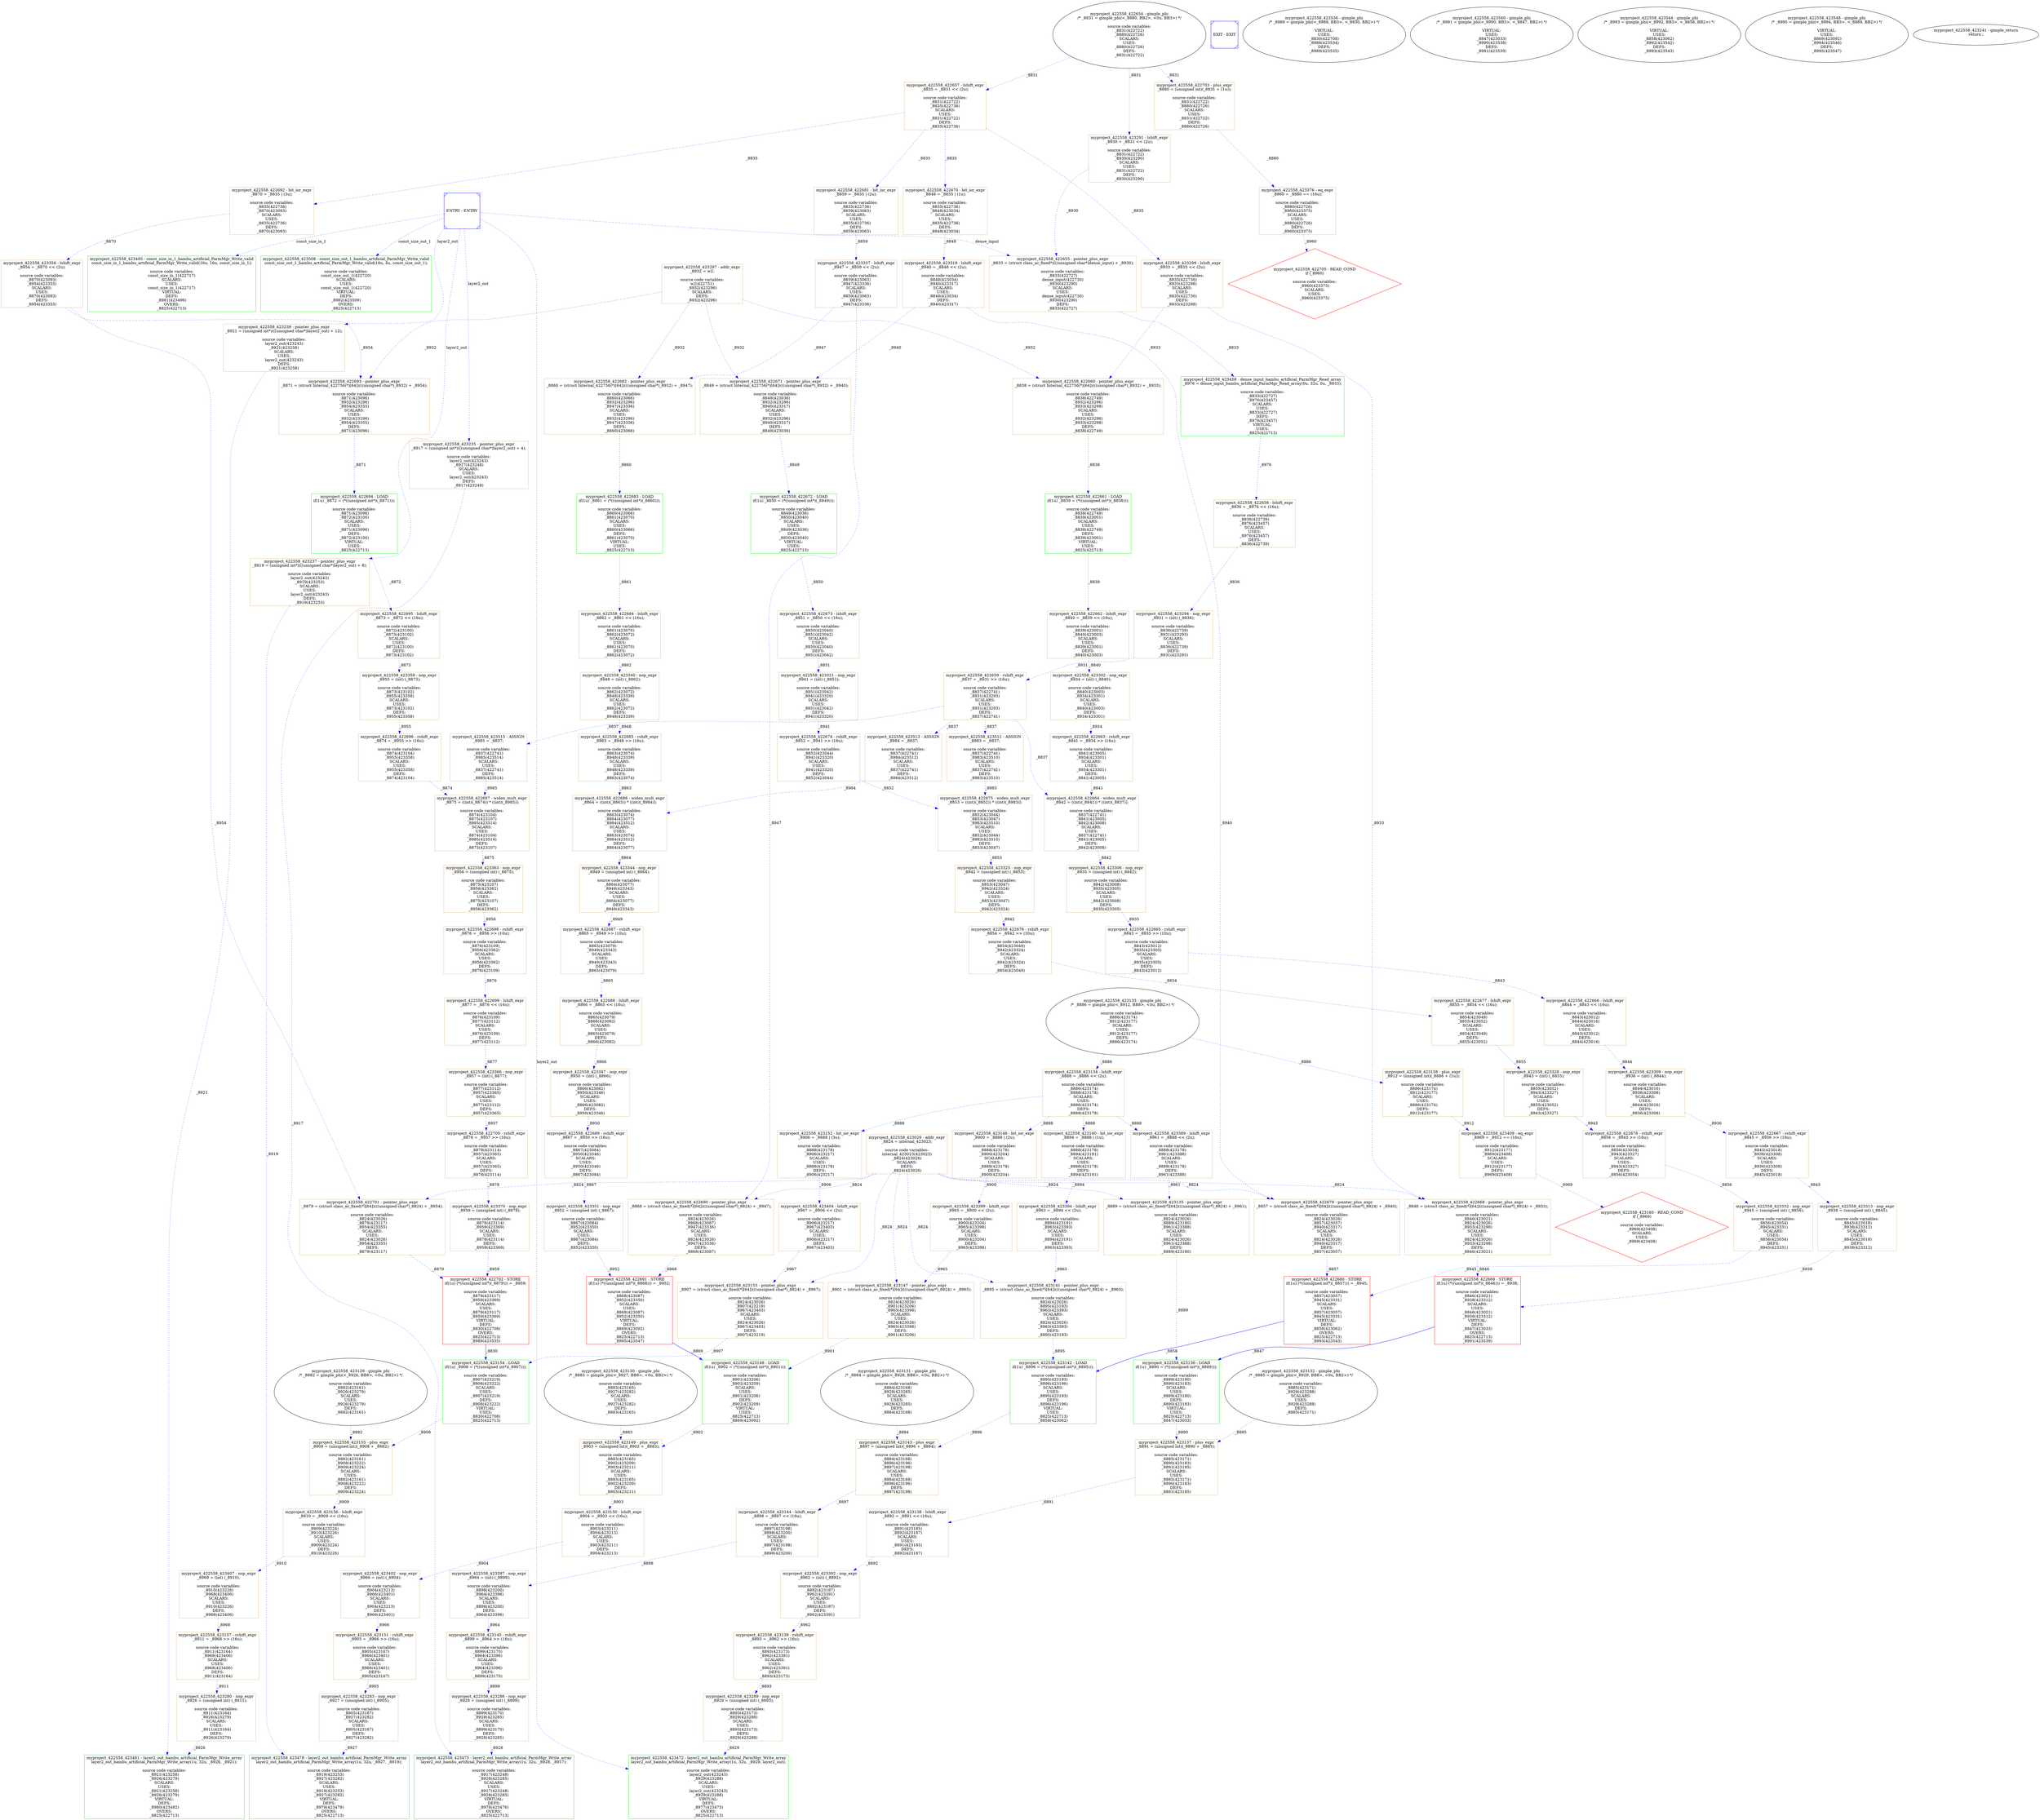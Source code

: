 digraph G {
0[color=blue,shape=Msquare,label="ENTRY - ENTRY"];
1[color=blue,shape=Msquare,label="EXIT - EXIT"];
2[color=burlywood,shape=box,label="myproject_422558_423029 - addr_expr\n_8824 = internal_423023;\n\nsource code variables:\ninternal_423023(423023)\n_8824(423026)\nSCALARS:\nDEFS:\n_8824(423026)\n"];
3[label="myproject_422558_422654 - gimple_phi\n/* _8831 = gimple_phi(<_8880, BB2>, <0u, BB3>) */\n\nsource code variables:\n_8831(422722)\n_8880(422726)\nSCALARS:\nUSES:\n_8880(422726)\nDEFS:\n_8831(422722)\n"];
4[label="myproject_422558_423536 - gimple_phi\n/* _8989 = gimple_phi(<_8988, BB3>, <_8830, BB2>) */\n\nVIRTUAL:\nUSES:\n_8830(422708)\n_8988(423534)\nDEFS:\n_8989(423535)\n"];
5[label="myproject_422558_423540 - gimple_phi\n/* _8991 = gimple_phi(<_8990, BB3>, <_8847, BB2>) */\n\nVIRTUAL:\nUSES:\n_8847(423033)\n_8990(423538)\nDEFS:\n_8991(423539)\n"];
6[label="myproject_422558_423544 - gimple_phi\n/* _8993 = gimple_phi(<_8992, BB3>, <_8858, BB2>) */\n\nVIRTUAL:\nUSES:\n_8858(423062)\n_8992(423542)\nDEFS:\n_8993(423543)\n"];
7[label="myproject_422558_423548 - gimple_phi\n/* _8995 = gimple_phi(<_8994, BB3>, <_8869, BB2>) */\n\nVIRTUAL:\nUSES:\n_8869(423092)\n_8994(423546)\nDEFS:\n_8995(423547)\n"];
8[color=burlywood,shape=box,label="myproject_422558_423291 - lshift_expr\n_8930 = _8831 << (2u);\n\nsource code variables:\n_8831(422722)\n_8930(423290)\nSCALARS:\nUSES:\n_8831(422722)\nDEFS:\n_8930(423290)\n"];
9[color=burlywood,shape=box,label="myproject_422558_422655 - pointer_plus_expr\n_8833 = (struct class_ac_fixed*)(((unsigned char*)dense_input) + _8930);\n\nsource code variables:\n_8833(422727)\ndense_input(422730)\n_8930(423290)\nSCALARS:\nUSES:\ndense_input(422730)\n_8930(423290)\nDEFS:\n_8833(422727)\n"];
10[color=green,shape=box,label="myproject_422558_423458 - dense_input_bambu_artificial_ParmMgr_Read_array\n_8976 = dense_input_bambu_artificial_ParmMgr_Read_array(0u, 32u, 0u, _8833);\n\nsource code variables:\n_8833(422727)\n_8976(423457)\nSCALARS:\nUSES:\n_8833(422727)\nDEFS:\n_8976(423457)\nVIRTUAL:\nUSES:\n_8825(422713)\n"];
11[color=burlywood,shape=box,label="myproject_422558_422657 - lshift_expr\n_8835 = _8831 << (2u);\n\nsource code variables:\n_8831(422722)\n_8835(422736)\nSCALARS:\nUSES:\n_8831(422722)\nDEFS:\n_8835(422736)\n"];
12[color=burlywood,shape=box,label="myproject_422558_422658 - lshift_expr\n_8836 = _8976 << (16u);\n\nsource code variables:\n_8836(422739)\n_8976(423457)\nSCALARS:\nUSES:\n_8976(423457)\nDEFS:\n_8836(422739)\n"];
13[color=burlywood,shape=box,label="myproject_422558_423294 - nop_expr\n_8931 = (int) (_8836);\n\nsource code variables:\n_8836(422739)\n_8931(423293)\nSCALARS:\nUSES:\n_8836(422739)\nDEFS:\n_8931(423293)\n"];
14[color=burlywood,shape=box,label="myproject_422558_422659 - rshift_expr\n_8837 = _8931 >> (16u);\n\nsource code variables:\n_8837(422741)\n_8931(423293)\nSCALARS:\nUSES:\n_8931(423293)\nDEFS:\n_8837(422741)\n"];
15[color=burlywood,shape=box,label="myproject_422558_423515 - ASSIGN\n_8985 = _8837;\n\nsource code variables:\n_8837(422741)\n_8985(423514)\nSCALARS:\nUSES:\n_8837(422741)\nDEFS:\n_8985(423514)\n"];
16[color=burlywood,shape=box,label="myproject_422558_423513 - ASSIGN\n_8984 = _8837;\n\nsource code variables:\n_8837(422741)\n_8984(423512)\nSCALARS:\nUSES:\n_8837(422741)\nDEFS:\n_8984(423512)\n"];
17[color=burlywood,shape=box,label="myproject_422558_423511 - ASSIGN\n_8983 = _8837;\n\nsource code variables:\n_8837(422741)\n_8983(423510)\nSCALARS:\nUSES:\n_8837(422741)\nDEFS:\n_8983(423510)\n"];
18[color=burlywood,shape=box,label="myproject_422558_423299 - lshift_expr\n_8933 = _8835 << (2u);\n\nsource code variables:\n_8835(422736)\n_8933(423298)\nSCALARS:\nUSES:\n_8835(422736)\nDEFS:\n_8933(423298)\n"];
19[color=burlywood,shape=box,label="myproject_422558_422660 - pointer_plus_expr\n_8838 = (struct Internal_422756(*)[64])(((unsigned char*)_8932) + _8933);\n\nsource code variables:\n_8838(422749)\n_8932(423296)\n_8933(423298)\nSCALARS:\nUSES:\n_8932(423296)\n_8933(423298)\nDEFS:\n_8838(422749)\n"];
20[color=green,shape=box,label="myproject_422558_422661 - LOAD\nif(1u) _8839 = (*((unsigned int*)(_8838)));\n\nsource code variables:\n_8838(422749)\n_8839(423001)\nSCALARS:\nUSES:\n_8838(422749)\nDEFS:\n_8839(423001)\nVIRTUAL:\nUSES:\n_8825(422713)\n"];
21[color=burlywood,shape=box,label="myproject_422558_422662 - lshift_expr\n_8840 = _8839 << (16u);\n\nsource code variables:\n_8839(423001)\n_8840(423003)\nSCALARS:\nUSES:\n_8839(423001)\nDEFS:\n_8840(423003)\n"];
22[color=burlywood,shape=box,label="myproject_422558_423302 - nop_expr\n_8934 = (int) (_8840);\n\nsource code variables:\n_8840(423003)\n_8934(423301)\nSCALARS:\nUSES:\n_8840(423003)\nDEFS:\n_8934(423301)\n"];
23[color=burlywood,shape=box,label="myproject_422558_422663 - rshift_expr\n_8841 = _8934 >> (16u);\n\nsource code variables:\n_8841(423005)\n_8934(423301)\nSCALARS:\nUSES:\n_8934(423301)\nDEFS:\n_8841(423005)\n"];
24[color=burlywood,shape=box,label="myproject_422558_422664 - widen_mult_expr\n_8842 = ((int)(_8841)) * ((int)(_8837));\n\nsource code variables:\n_8837(422741)\n_8841(423005)\n_8842(423008)\nSCALARS:\nUSES:\n_8837(422741)\n_8841(423005)\nDEFS:\n_8842(423008)\n"];
25[color=burlywood,shape=box,label="myproject_422558_423306 - nop_expr\n_8935 = (unsigned int) (_8842);\n\nsource code variables:\n_8842(423008)\n_8935(423305)\nSCALARS:\nUSES:\n_8842(423008)\nDEFS:\n_8935(423305)\n"];
26[color=burlywood,shape=box,label="myproject_422558_422665 - rshift_expr\n_8843 = _8935 >> (10u);\n\nsource code variables:\n_8843(423012)\n_8935(423305)\nSCALARS:\nUSES:\n_8935(423305)\nDEFS:\n_8843(423012)\n"];
27[color=burlywood,shape=box,label="myproject_422558_422666 - lshift_expr\n_8844 = _8843 << (16u);\n\nsource code variables:\n_8843(423012)\n_8844(423016)\nSCALARS:\nUSES:\n_8843(423012)\nDEFS:\n_8844(423016)\n"];
28[color=burlywood,shape=box,label="myproject_422558_423309 - nop_expr\n_8936 = (int) (_8844);\n\nsource code variables:\n_8844(423016)\n_8936(423308)\nSCALARS:\nUSES:\n_8844(423016)\nDEFS:\n_8936(423308)\n"];
29[color=burlywood,shape=box,label="myproject_422558_422667 - rshift_expr\n_8845 = _8936 >> (16u);\n\nsource code variables:\n_8845(423018)\n_8936(423308)\nSCALARS:\nUSES:\n_8936(423308)\nDEFS:\n_8845(423018)\n"];
30[color=burlywood,shape=box,label="myproject_422558_422668 - pointer_plus_expr\n_8846 = (struct class_ac_fixed(*)[64])(((unsigned char*)_8824) + _8933);\n\nsource code variables:\n_8846(423021)\n_8824(423026)\n_8933(423298)\nSCALARS:\nUSES:\n_8824(423026)\n_8933(423298)\nDEFS:\n_8846(423021)\n"];
31[color=burlywood,shape=box,label="myproject_422558_423313 - nop_expr\n_8938 = (unsigned int) (_8845);\n\nsource code variables:\n_8845(423018)\n_8938(423312)\nSCALARS:\nUSES:\n_8845(423018)\nDEFS:\n_8938(423312)\n"];
32[color=red,shape=box,label="myproject_422558_422669 - STORE\nif(1u) (*((unsigned int*)(_8846))) = _8938;\n\nsource code variables:\n_8846(423021)\n_8938(423312)\nSCALARS:\nUSES:\n_8846(423021)\n_8938(423312)\nVIRTUAL:\nDEFS:\n_8847(423033)\nOVERS:\n_8825(422713)\n_8991(423539)\n"];
33[color=burlywood,shape=box,label="myproject_422558_422670 - bit_ior_expr\n_8848 = _8835 | (1u);\n\nsource code variables:\n_8835(422736)\n_8848(423034)\nSCALARS:\nUSES:\n_8835(422736)\nDEFS:\n_8848(423034)\n"];
34[color=burlywood,shape=box,label="myproject_422558_423318 - lshift_expr\n_8940 = _8848 << (2u);\n\nsource code variables:\n_8848(423034)\n_8940(423317)\nSCALARS:\nUSES:\n_8848(423034)\nDEFS:\n_8940(423317)\n"];
35[color=burlywood,shape=box,label="myproject_422558_422671 - pointer_plus_expr\n_8849 = (struct Internal_422756(*)[64])(((unsigned char*)_8932) + _8940);\n\nsource code variables:\n_8849(423036)\n_8932(423296)\n_8940(423317)\nSCALARS:\nUSES:\n_8932(423296)\n_8940(423317)\nDEFS:\n_8849(423036)\n"];
36[color=green,shape=box,label="myproject_422558_422672 - LOAD\nif(1u) _8850 = (*((unsigned int*)(_8849)));\n\nsource code variables:\n_8849(423036)\n_8850(423040)\nSCALARS:\nUSES:\n_8849(423036)\nDEFS:\n_8850(423040)\nVIRTUAL:\nUSES:\n_8825(422713)\n"];
37[color=burlywood,shape=box,label="myproject_422558_422673 - lshift_expr\n_8851 = _8850 << (16u);\n\nsource code variables:\n_8850(423040)\n_8851(423042)\nSCALARS:\nUSES:\n_8850(423040)\nDEFS:\n_8851(423042)\n"];
38[color=burlywood,shape=box,label="myproject_422558_423321 - nop_expr\n_8941 = (int) (_8851);\n\nsource code variables:\n_8851(423042)\n_8941(423320)\nSCALARS:\nUSES:\n_8851(423042)\nDEFS:\n_8941(423320)\n"];
39[color=burlywood,shape=box,label="myproject_422558_422674 - rshift_expr\n_8852 = _8941 >> (16u);\n\nsource code variables:\n_8852(423044)\n_8941(423320)\nSCALARS:\nUSES:\n_8941(423320)\nDEFS:\n_8852(423044)\n"];
40[color=burlywood,shape=box,label="myproject_422558_422675 - widen_mult_expr\n_8853 = ((int)(_8852)) * ((int)(_8983));\n\nsource code variables:\n_8852(423044)\n_8853(423047)\n_8983(423510)\nSCALARS:\nUSES:\n_8852(423044)\n_8983(423510)\nDEFS:\n_8853(423047)\n"];
41[color=burlywood,shape=box,label="myproject_422558_423325 - nop_expr\n_8942 = (unsigned int) (_8853);\n\nsource code variables:\n_8853(423047)\n_8942(423324)\nSCALARS:\nUSES:\n_8853(423047)\nDEFS:\n_8942(423324)\n"];
42[color=burlywood,shape=box,label="myproject_422558_422676 - rshift_expr\n_8854 = _8942 >> (10u);\n\nsource code variables:\n_8854(423049)\n_8942(423324)\nSCALARS:\nUSES:\n_8942(423324)\nDEFS:\n_8854(423049)\n"];
43[color=burlywood,shape=box,label="myproject_422558_422677 - lshift_expr\n_8855 = _8854 << (16u);\n\nsource code variables:\n_8854(423049)\n_8855(423052)\nSCALARS:\nUSES:\n_8854(423049)\nDEFS:\n_8855(423052)\n"];
44[color=burlywood,shape=box,label="myproject_422558_423328 - nop_expr\n_8943 = (int) (_8855);\n\nsource code variables:\n_8855(423052)\n_8943(423327)\nSCALARS:\nUSES:\n_8855(423052)\nDEFS:\n_8943(423327)\n"];
45[color=burlywood,shape=box,label="myproject_422558_422678 - rshift_expr\n_8856 = _8943 >> (16u);\n\nsource code variables:\n_8856(423054)\n_8943(423327)\nSCALARS:\nUSES:\n_8943(423327)\nDEFS:\n_8856(423054)\n"];
46[color=burlywood,shape=box,label="myproject_422558_422679 - pointer_plus_expr\n_8857 = (struct class_ac_fixed(*)[64])(((unsigned char*)_8824) + _8940);\n\nsource code variables:\n_8824(423026)\n_8857(423057)\n_8940(423317)\nSCALARS:\nUSES:\n_8824(423026)\n_8940(423317)\nDEFS:\n_8857(423057)\n"];
47[color=burlywood,shape=box,label="myproject_422558_423332 - nop_expr\n_8945 = (unsigned int) (_8856);\n\nsource code variables:\n_8856(423054)\n_8945(423331)\nSCALARS:\nUSES:\n_8856(423054)\nDEFS:\n_8945(423331)\n"];
48[color=red,shape=box,label="myproject_422558_422680 - STORE\nif(1u) (*((unsigned int*)(_8857))) = _8945;\n\nsource code variables:\n_8857(423057)\n_8945(423331)\nSCALARS:\nUSES:\n_8857(423057)\n_8945(423331)\nVIRTUAL:\nDEFS:\n_8858(423062)\nOVERS:\n_8825(422713)\n_8993(423543)\n"];
49[color=burlywood,shape=box,label="myproject_422558_422681 - bit_ior_expr\n_8859 = _8835 | (2u);\n\nsource code variables:\n_8835(422736)\n_8859(423063)\nSCALARS:\nUSES:\n_8835(422736)\nDEFS:\n_8859(423063)\n"];
50[color=burlywood,shape=box,label="myproject_422558_423337 - lshift_expr\n_8947 = _8859 << (2u);\n\nsource code variables:\n_8859(423063)\n_8947(423336)\nSCALARS:\nUSES:\n_8859(423063)\nDEFS:\n_8947(423336)\n"];
51[color=burlywood,shape=box,label="myproject_422558_422682 - pointer_plus_expr\n_8860 = (struct Internal_422756(*)[64])(((unsigned char*)_8932) + _8947);\n\nsource code variables:\n_8860(423066)\n_8932(423296)\n_8947(423336)\nSCALARS:\nUSES:\n_8932(423296)\n_8947(423336)\nDEFS:\n_8860(423066)\n"];
52[color=green,shape=box,label="myproject_422558_422683 - LOAD\nif(1u) _8861 = (*((unsigned int*)(_8860)));\n\nsource code variables:\n_8860(423066)\n_8861(423070)\nSCALARS:\nUSES:\n_8860(423066)\nDEFS:\n_8861(423070)\nVIRTUAL:\nUSES:\n_8825(422713)\n"];
53[color=burlywood,shape=box,label="myproject_422558_422684 - lshift_expr\n_8862 = _8861 << (16u);\n\nsource code variables:\n_8861(423070)\n_8862(423072)\nSCALARS:\nUSES:\n_8861(423070)\nDEFS:\n_8862(423072)\n"];
54[color=burlywood,shape=box,label="myproject_422558_423340 - nop_expr\n_8948 = (int) (_8862);\n\nsource code variables:\n_8862(423072)\n_8948(423339)\nSCALARS:\nUSES:\n_8862(423072)\nDEFS:\n_8948(423339)\n"];
55[color=burlywood,shape=box,label="myproject_422558_422685 - rshift_expr\n_8863 = _8948 >> (16u);\n\nsource code variables:\n_8863(423074)\n_8948(423339)\nSCALARS:\nUSES:\n_8948(423339)\nDEFS:\n_8863(423074)\n"];
56[color=burlywood,shape=box,label="myproject_422558_422686 - widen_mult_expr\n_8864 = ((int)(_8863)) * ((int)(_8984));\n\nsource code variables:\n_8863(423074)\n_8864(423077)\n_8984(423512)\nSCALARS:\nUSES:\n_8863(423074)\n_8984(423512)\nDEFS:\n_8864(423077)\n"];
57[color=burlywood,shape=box,label="myproject_422558_423344 - nop_expr\n_8949 = (unsigned int) (_8864);\n\nsource code variables:\n_8864(423077)\n_8949(423343)\nSCALARS:\nUSES:\n_8864(423077)\nDEFS:\n_8949(423343)\n"];
58[color=burlywood,shape=box,label="myproject_422558_422687 - rshift_expr\n_8865 = _8949 >> (10u);\n\nsource code variables:\n_8865(423079)\n_8949(423343)\nSCALARS:\nUSES:\n_8949(423343)\nDEFS:\n_8865(423079)\n"];
59[color=burlywood,shape=box,label="myproject_422558_422688 - lshift_expr\n_8866 = _8865 << (16u);\n\nsource code variables:\n_8865(423079)\n_8866(423082)\nSCALARS:\nUSES:\n_8865(423079)\nDEFS:\n_8866(423082)\n"];
60[color=burlywood,shape=box,label="myproject_422558_423347 - nop_expr\n_8950 = (int) (_8866);\n\nsource code variables:\n_8866(423082)\n_8950(423346)\nSCALARS:\nUSES:\n_8866(423082)\nDEFS:\n_8950(423346)\n"];
61[color=burlywood,shape=box,label="myproject_422558_422689 - rshift_expr\n_8867 = _8950 >> (16u);\n\nsource code variables:\n_8867(423084)\n_8950(423346)\nSCALARS:\nUSES:\n_8950(423346)\nDEFS:\n_8867(423084)\n"];
62[color=burlywood,shape=box,label="myproject_422558_422690 - pointer_plus_expr\n_8868 = (struct class_ac_fixed(*)[64])(((unsigned char*)_8824) + _8947);\n\nsource code variables:\n_8824(423026)\n_8868(423087)\n_8947(423336)\nSCALARS:\nUSES:\n_8824(423026)\n_8947(423336)\nDEFS:\n_8868(423087)\n"];
63[color=burlywood,shape=box,label="myproject_422558_423351 - nop_expr\n_8952 = (unsigned int) (_8867);\n\nsource code variables:\n_8867(423084)\n_8952(423350)\nSCALARS:\nUSES:\n_8867(423084)\nDEFS:\n_8952(423350)\n"];
64[color=red,shape=box,label="myproject_422558_422691 - STORE\nif(1u) (*((unsigned int*)(_8868))) = _8952;\n\nsource code variables:\n_8868(423087)\n_8952(423350)\nSCALARS:\nUSES:\n_8868(423087)\n_8952(423350)\nVIRTUAL:\nDEFS:\n_8869(423092)\nOVERS:\n_8825(422713)\n_8995(423547)\n"];
65[color=burlywood,shape=box,label="myproject_422558_422692 - bit_ior_expr\n_8870 = _8835 | (3u);\n\nsource code variables:\n_8835(422736)\n_8870(423093)\nSCALARS:\nUSES:\n_8835(422736)\nDEFS:\n_8870(423093)\n"];
66[color=burlywood,shape=box,label="myproject_422558_423356 - lshift_expr\n_8954 = _8870 << (2u);\n\nsource code variables:\n_8870(423093)\n_8954(423355)\nSCALARS:\nUSES:\n_8870(423093)\nDEFS:\n_8954(423355)\n"];
67[color=burlywood,shape=box,label="myproject_422558_422693 - pointer_plus_expr\n_8871 = (struct Internal_422756(*)[64])(((unsigned char*)_8932) + _8954);\n\nsource code variables:\n_8871(423096)\n_8932(423296)\n_8954(423355)\nSCALARS:\nUSES:\n_8932(423296)\n_8954(423355)\nDEFS:\n_8871(423096)\n"];
68[color=green,shape=box,label="myproject_422558_422694 - LOAD\nif(1u) _8872 = (*((unsigned int*)(_8871)));\n\nsource code variables:\n_8871(423096)\n_8872(423100)\nSCALARS:\nUSES:\n_8871(423096)\nDEFS:\n_8872(423100)\nVIRTUAL:\nUSES:\n_8825(422713)\n"];
69[color=burlywood,shape=box,label="myproject_422558_422695 - lshift_expr\n_8873 = _8872 << (16u);\n\nsource code variables:\n_8872(423100)\n_8873(423102)\nSCALARS:\nUSES:\n_8872(423100)\nDEFS:\n_8873(423102)\n"];
70[color=burlywood,shape=box,label="myproject_422558_423359 - nop_expr\n_8955 = (int) (_8873);\n\nsource code variables:\n_8873(423102)\n_8955(423358)\nSCALARS:\nUSES:\n_8873(423102)\nDEFS:\n_8955(423358)\n"];
71[color=burlywood,shape=box,label="myproject_422558_422696 - rshift_expr\n_8874 = _8955 >> (16u);\n\nsource code variables:\n_8874(423104)\n_8955(423358)\nSCALARS:\nUSES:\n_8955(423358)\nDEFS:\n_8874(423104)\n"];
72[color=burlywood,shape=box,label="myproject_422558_422697 - widen_mult_expr\n_8875 = ((int)(_8874)) * ((int)(_8985));\n\nsource code variables:\n_8874(423104)\n_8875(423107)\n_8985(423514)\nSCALARS:\nUSES:\n_8874(423104)\n_8985(423514)\nDEFS:\n_8875(423107)\n"];
73[color=burlywood,shape=box,label="myproject_422558_423363 - nop_expr\n_8956 = (unsigned int) (_8875);\n\nsource code variables:\n_8875(423107)\n_8956(423362)\nSCALARS:\nUSES:\n_8875(423107)\nDEFS:\n_8956(423362)\n"];
74[color=burlywood,shape=box,label="myproject_422558_422698 - rshift_expr\n_8876 = _8956 >> (10u);\n\nsource code variables:\n_8876(423109)\n_8956(423362)\nSCALARS:\nUSES:\n_8956(423362)\nDEFS:\n_8876(423109)\n"];
75[color=burlywood,shape=box,label="myproject_422558_422699 - lshift_expr\n_8877 = _8876 << (16u);\n\nsource code variables:\n_8876(423109)\n_8877(423112)\nSCALARS:\nUSES:\n_8876(423109)\nDEFS:\n_8877(423112)\n"];
76[color=burlywood,shape=box,label="myproject_422558_423366 - nop_expr\n_8957 = (int) (_8877);\n\nsource code variables:\n_8877(423112)\n_8957(423365)\nSCALARS:\nUSES:\n_8877(423112)\nDEFS:\n_8957(423365)\n"];
77[color=burlywood,shape=box,label="myproject_422558_422700 - rshift_expr\n_8878 = _8957 >> (16u);\n\nsource code variables:\n_8878(423114)\n_8957(423365)\nSCALARS:\nUSES:\n_8957(423365)\nDEFS:\n_8878(423114)\n"];
78[color=burlywood,shape=box,label="myproject_422558_422701 - pointer_plus_expr\n_8879 = (struct class_ac_fixed(*)[64])(((unsigned char*)_8824) + _8954);\n\nsource code variables:\n_8824(423026)\n_8879(423117)\n_8954(423355)\nSCALARS:\nUSES:\n_8824(423026)\n_8954(423355)\nDEFS:\n_8879(423117)\n"];
79[color=burlywood,shape=box,label="myproject_422558_423370 - nop_expr\n_8959 = (unsigned int) (_8878);\n\nsource code variables:\n_8878(423114)\n_8959(423369)\nSCALARS:\nUSES:\n_8878(423114)\nDEFS:\n_8959(423369)\n"];
80[color=red,shape=box,label="myproject_422558_422702 - STORE\nif(1u) (*((unsigned int*)(_8879))) = _8959;\n\nsource code variables:\n_8879(423117)\n_8959(423369)\nSCALARS:\nUSES:\n_8879(423117)\n_8959(423369)\nVIRTUAL:\nDEFS:\n_8830(422708)\nOVERS:\n_8825(422713)\n_8989(423535)\n"];
81[color=burlywood,shape=box,label="myproject_422558_422703 - plus_expr\n_8880 = (unsigned int)(_8831 + (1u));\n\nsource code variables:\n_8831(422722)\n_8880(422726)\nSCALARS:\nUSES:\n_8831(422722)\nDEFS:\n_8880(422726)\n"];
82[color=burlywood,shape=box,label="myproject_422558_423376 - eq_expr\n_8960 = _8880 == (16u);\n\nsource code variables:\n_8880(422726)\n_8960(423375)\nSCALARS:\nUSES:\n_8880(422726)\nDEFS:\n_8960(423375)\n"];
83[color=red,shape=diamond,label="myproject_422558_422705 - READ_COND\nif (_8960)\n\nsource code variables:\n_8960(423375)\nSCALARS:\nUSES:\n_8960(423375)\n"];
84[label="myproject_422558_423129 - gimple_phi\n/* _8882 = gimple_phi(<_8926, BB8>, <0u, BB2>) */\n\nsource code variables:\n_8882(423161)\n_8926(423279)\nSCALARS:\nUSES:\n_8926(423279)\nDEFS:\n_8882(423161)\n"];
85[color=green,shape=box,label="myproject_422558_423495 - const_size_in_1_bambu_artificial_ParmMgr_Write_valid\nconst_size_in_1_bambu_artificial_ParmMgr_Write_valid(16u, 16u, const_size_in_1);\n\nsource code variables:\nconst_size_in_1(422717)\nSCALARS:\nUSES:\nconst_size_in_1(422717)\nVIRTUAL:\nDEFS:\n_8981(423496)\nOVERS:\n_8825(422713)\n"];
86[color=green,shape=box,label="myproject_422558_423508 - const_size_out_1_bambu_artificial_ParmMgr_Write_valid\nconst_size_out_1_bambu_artificial_ParmMgr_Write_valid(16u, 4u, const_size_out_1);\n\nsource code variables:\nconst_size_out_1(422720)\nSCALARS:\nUSES:\nconst_size_out_1(422720)\nVIRTUAL:\nDEFS:\n_8982(423509)\nOVERS:\n_8825(422713)\n"];
87[color=burlywood,shape=box,label="myproject_422558_423297 - addr_expr\n_8932 = w2;\n\nsource code variables:\nw2(422751)\n_8932(423296)\nSCALARS:\nDEFS:\n_8932(423296)\n"];
88[color=burlywood,shape=box,label="myproject_422558_423235 - pointer_plus_expr\n_8917 = (unsigned int*)(((unsigned char*)layer2_out) + 4);\n\nsource code variables:\nlayer2_out(423243)\n_8917(423248)\nSCALARS:\nUSES:\nlayer2_out(423243)\nDEFS:\n_8917(423248)\n"];
89[color=burlywood,shape=box,label="myproject_422558_423237 - pointer_plus_expr\n_8919 = (unsigned int*)(((unsigned char*)layer2_out) + 8);\n\nsource code variables:\nlayer2_out(423243)\n_8919(423253)\nSCALARS:\nUSES:\nlayer2_out(423243)\nDEFS:\n_8919(423253)\n"];
90[color=burlywood,shape=box,label="myproject_422558_423239 - pointer_plus_expr\n_8921 = (unsigned int*)(((unsigned char*)layer2_out) + 12);\n\nsource code variables:\nlayer2_out(423243)\n_8921(423258)\nSCALARS:\nUSES:\nlayer2_out(423243)\nDEFS:\n_8921(423258)\n"];
91[label="myproject_422558_423130 - gimple_phi\n/* _8883 = gimple_phi(<_8927, BB8>, <0u, BB2>) */\n\nsource code variables:\n_8883(423165)\n_8927(423282)\nSCALARS:\nUSES:\n_8927(423282)\nDEFS:\n_8883(423165)\n"];
92[label="myproject_422558_423131 - gimple_phi\n/* _8884 = gimple_phi(<_8928, BB8>, <0u, BB2>) */\n\nsource code variables:\n_8884(423168)\n_8928(423285)\nSCALARS:\nUSES:\n_8928(423285)\nDEFS:\n_8884(423168)\n"];
93[label="myproject_422558_423132 - gimple_phi\n/* _8885 = gimple_phi(<_8929, BB8>, <0u, BB2>) */\n\nsource code variables:\n_8885(423171)\n_8929(423288)\nSCALARS:\nUSES:\n_8929(423288)\nDEFS:\n_8885(423171)\n"];
94[label="myproject_422558_423133 - gimple_phi\n/* _8886 = gimple_phi(<_8912, BB8>, <0u, BB2>) */\n\nsource code variables:\n_8886(423174)\n_8912(423177)\nSCALARS:\nUSES:\n_8912(423177)\nDEFS:\n_8886(423174)\n"];
95[color=burlywood,shape=box,label="myproject_422558_423134 - lshift_expr\n_8888 = _8886 << (2u);\n\nsource code variables:\n_8886(423174)\n_8888(423178)\nSCALARS:\nUSES:\n_8886(423174)\nDEFS:\n_8888(423178)\n"];
96[color=burlywood,shape=box,label="myproject_422558_423389 - lshift_expr\n_8961 = _8888 << (2u);\n\nsource code variables:\n_8888(423178)\n_8961(423388)\nSCALARS:\nUSES:\n_8888(423178)\nDEFS:\n_8961(423388)\n"];
97[color=burlywood,shape=box,label="myproject_422558_423135 - pointer_plus_expr\n_8889 = (struct class_ac_fixed(*)[64])(((unsigned char*)_8824) + _8961);\n\nsource code variables:\n_8824(423026)\n_8889(423180)\n_8961(423388)\nSCALARS:\nUSES:\n_8824(423026)\n_8961(423388)\nDEFS:\n_8889(423180)\n"];
98[color=green,shape=box,label="myproject_422558_423136 - LOAD\nif(1u) _8890 = (*((unsigned int*)(_8889)));\n\nsource code variables:\n_8889(423180)\n_8890(423183)\nSCALARS:\nUSES:\n_8889(423180)\nDEFS:\n_8890(423183)\nVIRTUAL:\nUSES:\n_8825(422713)\n_8847(423033)\n"];
99[color=burlywood,shape=box,label="myproject_422558_423137 - plus_expr\n_8891 = (unsigned int)(_8890 + _8885);\n\nsource code variables:\n_8885(423171)\n_8890(423183)\n_8891(423185)\nSCALARS:\nUSES:\n_8885(423171)\n_8890(423183)\nDEFS:\n_8891(423185)\n"];
100[color=burlywood,shape=box,label="myproject_422558_423138 - lshift_expr\n_8892 = _8891 << (16u);\n\nsource code variables:\n_8891(423185)\n_8892(423187)\nSCALARS:\nUSES:\n_8891(423185)\nDEFS:\n_8892(423187)\n"];
101[color=burlywood,shape=box,label="myproject_422558_423392 - nop_expr\n_8962 = (int) (_8892);\n\nsource code variables:\n_8892(423187)\n_8962(423391)\nSCALARS:\nUSES:\n_8892(423187)\nDEFS:\n_8962(423391)\n"];
102[color=burlywood,shape=box,label="myproject_422558_423139 - rshift_expr\n_8893 = _8962 >> (16u);\n\nsource code variables:\n_8893(423173)\n_8962(423391)\nSCALARS:\nUSES:\n_8962(423391)\nDEFS:\n_8893(423173)\n"];
103[color=burlywood,shape=box,label="myproject_422558_423140 - bit_ior_expr\n_8894 = _8888 | (1u);\n\nsource code variables:\n_8888(423178)\n_8894(423191)\nSCALARS:\nUSES:\n_8888(423178)\nDEFS:\n_8894(423191)\n"];
104[color=burlywood,shape=box,label="myproject_422558_423394 - lshift_expr\n_8963 = _8894 << (2u);\n\nsource code variables:\n_8894(423191)\n_8963(423393)\nSCALARS:\nUSES:\n_8894(423191)\nDEFS:\n_8963(423393)\n"];
105[color=burlywood,shape=box,label="myproject_422558_423141 - pointer_plus_expr\n_8895 = (struct class_ac_fixed(*)[64])(((unsigned char*)_8824) + _8963);\n\nsource code variables:\n_8824(423026)\n_8895(423193)\n_8963(423393)\nSCALARS:\nUSES:\n_8824(423026)\n_8963(423393)\nDEFS:\n_8895(423193)\n"];
106[color=green,shape=box,label="myproject_422558_423142 - LOAD\nif(1u) _8896 = (*((unsigned int*)(_8895)));\n\nsource code variables:\n_8895(423193)\n_8896(423196)\nSCALARS:\nUSES:\n_8895(423193)\nDEFS:\n_8896(423196)\nVIRTUAL:\nUSES:\n_8825(422713)\n_8858(423062)\n"];
107[color=burlywood,shape=box,label="myproject_422558_423143 - plus_expr\n_8897 = (unsigned int)(_8896 + _8884);\n\nsource code variables:\n_8884(423168)\n_8896(423196)\n_8897(423198)\nSCALARS:\nUSES:\n_8884(423168)\n_8896(423196)\nDEFS:\n_8897(423198)\n"];
108[color=burlywood,shape=box,label="myproject_422558_423144 - lshift_expr\n_8898 = _8897 << (16u);\n\nsource code variables:\n_8897(423198)\n_8898(423200)\nSCALARS:\nUSES:\n_8897(423198)\nDEFS:\n_8898(423200)\n"];
109[color=burlywood,shape=box,label="myproject_422558_423397 - nop_expr\n_8964 = (int) (_8898);\n\nsource code variables:\n_8898(423200)\n_8964(423396)\nSCALARS:\nUSES:\n_8898(423200)\nDEFS:\n_8964(423396)\n"];
110[color=burlywood,shape=box,label="myproject_422558_423145 - rshift_expr\n_8899 = _8964 >> (16u);\n\nsource code variables:\n_8899(423170)\n_8964(423396)\nSCALARS:\nUSES:\n_8964(423396)\nDEFS:\n_8899(423170)\n"];
111[color=burlywood,shape=box,label="myproject_422558_423146 - bit_ior_expr\n_8900 = _8888 | (2u);\n\nsource code variables:\n_8888(423178)\n_8900(423204)\nSCALARS:\nUSES:\n_8888(423178)\nDEFS:\n_8900(423204)\n"];
112[color=burlywood,shape=box,label="myproject_422558_423399 - lshift_expr\n_8965 = _8900 << (2u);\n\nsource code variables:\n_8900(423204)\n_8965(423398)\nSCALARS:\nUSES:\n_8900(423204)\nDEFS:\n_8965(423398)\n"];
113[color=burlywood,shape=box,label="myproject_422558_423147 - pointer_plus_expr\n_8901 = (struct class_ac_fixed(*)[64])(((unsigned char*)_8824) + _8965);\n\nsource code variables:\n_8824(423026)\n_8901(423206)\n_8965(423398)\nSCALARS:\nUSES:\n_8824(423026)\n_8965(423398)\nDEFS:\n_8901(423206)\n"];
114[color=green,shape=box,label="myproject_422558_423148 - LOAD\nif(1u) _8902 = (*((unsigned int*)(_8901)));\n\nsource code variables:\n_8901(423206)\n_8902(423209)\nSCALARS:\nUSES:\n_8901(423206)\nDEFS:\n_8902(423209)\nVIRTUAL:\nUSES:\n_8825(422713)\n_8869(423092)\n"];
115[color=burlywood,shape=box,label="myproject_422558_423149 - plus_expr\n_8903 = (unsigned int)(_8902 + _8883);\n\nsource code variables:\n_8883(423165)\n_8902(423209)\n_8903(423211)\nSCALARS:\nUSES:\n_8883(423165)\n_8902(423209)\nDEFS:\n_8903(423211)\n"];
116[color=burlywood,shape=box,label="myproject_422558_423150 - lshift_expr\n_8904 = _8903 << (16u);\n\nsource code variables:\n_8903(423211)\n_8904(423213)\nSCALARS:\nUSES:\n_8903(423211)\nDEFS:\n_8904(423213)\n"];
117[color=burlywood,shape=box,label="myproject_422558_423402 - nop_expr\n_8966 = (int) (_8904);\n\nsource code variables:\n_8904(423213)\n_8966(423401)\nSCALARS:\nUSES:\n_8904(423213)\nDEFS:\n_8966(423401)\n"];
118[color=burlywood,shape=box,label="myproject_422558_423151 - rshift_expr\n_8905 = _8966 >> (16u);\n\nsource code variables:\n_8905(423167)\n_8966(423401)\nSCALARS:\nUSES:\n_8966(423401)\nDEFS:\n_8905(423167)\n"];
119[color=burlywood,shape=box,label="myproject_422558_423152 - bit_ior_expr\n_8906 = _8888 | (3u);\n\nsource code variables:\n_8888(423178)\n_8906(423217)\nSCALARS:\nUSES:\n_8888(423178)\nDEFS:\n_8906(423217)\n"];
120[color=burlywood,shape=box,label="myproject_422558_423404 - lshift_expr\n_8967 = _8906 << (2u);\n\nsource code variables:\n_8906(423217)\n_8967(423403)\nSCALARS:\nUSES:\n_8906(423217)\nDEFS:\n_8967(423403)\n"];
121[color=burlywood,shape=box,label="myproject_422558_423153 - pointer_plus_expr\n_8907 = (struct class_ac_fixed(*)[64])(((unsigned char*)_8824) + _8967);\n\nsource code variables:\n_8824(423026)\n_8907(423219)\n_8967(423403)\nSCALARS:\nUSES:\n_8824(423026)\n_8967(423403)\nDEFS:\n_8907(423219)\n"];
122[color=green,shape=box,label="myproject_422558_423154 - LOAD\nif(1u) _8908 = (*((unsigned int*)(_8907)));\n\nsource code variables:\n_8907(423219)\n_8908(423222)\nSCALARS:\nUSES:\n_8907(423219)\nDEFS:\n_8908(423222)\nVIRTUAL:\nUSES:\n_8830(422708)\n_8825(422713)\n"];
123[color=burlywood,shape=box,label="myproject_422558_423155 - plus_expr\n_8909 = (unsigned int)(_8908 + _8882);\n\nsource code variables:\n_8882(423161)\n_8908(423222)\n_8909(423224)\nSCALARS:\nUSES:\n_8882(423161)\n_8908(423222)\nDEFS:\n_8909(423224)\n"];
124[color=burlywood,shape=box,label="myproject_422558_423156 - lshift_expr\n_8910 = _8909 << (16u);\n\nsource code variables:\n_8909(423224)\n_8910(423226)\nSCALARS:\nUSES:\n_8909(423224)\nDEFS:\n_8910(423226)\n"];
125[color=burlywood,shape=box,label="myproject_422558_423407 - nop_expr\n_8968 = (int) (_8910);\n\nsource code variables:\n_8910(423226)\n_8968(423406)\nSCALARS:\nUSES:\n_8910(423226)\nDEFS:\n_8968(423406)\n"];
126[color=burlywood,shape=box,label="myproject_422558_423157 - rshift_expr\n_8911 = _8968 >> (16u);\n\nsource code variables:\n_8911(423164)\n_8968(423406)\nSCALARS:\nUSES:\n_8968(423406)\nDEFS:\n_8911(423164)\n"];
127[color=burlywood,shape=box,label="myproject_422558_423158 - plus_expr\n_8912 = (unsigned int)(_8886 + (1u));\n\nsource code variables:\n_8886(423174)\n_8912(423177)\nSCALARS:\nUSES:\n_8886(423174)\nDEFS:\n_8912(423177)\n"];
128[color=burlywood,shape=box,label="myproject_422558_423409 - eq_expr\n_8969 = _8912 == (16u);\n\nsource code variables:\n_8912(423177)\n_8969(423408)\nSCALARS:\nUSES:\n_8912(423177)\nDEFS:\n_8969(423408)\n"];
129[color=burlywood,shape=box,label="myproject_422558_423280 - nop_expr\n_8926 = (unsigned int) (_8911);\n\nsource code variables:\n_8911(423164)\n_8926(423279)\nSCALARS:\nUSES:\n_8911(423164)\nDEFS:\n_8926(423279)\n"];
130[color=burlywood,shape=box,label="myproject_422558_423283 - nop_expr\n_8927 = (unsigned int) (_8905);\n\nsource code variables:\n_8905(423167)\n_8927(423282)\nSCALARS:\nUSES:\n_8905(423167)\nDEFS:\n_8927(423282)\n"];
131[color=burlywood,shape=box,label="myproject_422558_423286 - nop_expr\n_8928 = (unsigned int) (_8899);\n\nsource code variables:\n_8899(423170)\n_8928(423285)\nSCALARS:\nUSES:\n_8899(423170)\nDEFS:\n_8928(423285)\n"];
132[color=burlywood,shape=box,label="myproject_422558_423289 - nop_expr\n_8929 = (unsigned int) (_8893);\n\nsource code variables:\n_8893(423173)\n_8929(423288)\nSCALARS:\nUSES:\n_8893(423173)\nDEFS:\n_8929(423288)\n"];
133[color=red,shape=diamond,label="myproject_422558_423160 - READ_COND\nif (_8969)\n\nsource code variables:\n_8969(423408)\nSCALARS:\nUSES:\n_8969(423408)\n"];
134[color=green,shape=box,label="myproject_422558_423472 - layer2_out_bambu_artificial_ParmMgr_Write_array\nlayer2_out_bambu_artificial_ParmMgr_Write_array(1u, 32u, _8929, layer2_out);\n\nsource code variables:\nlayer2_out(423243)\n_8929(423288)\nSCALARS:\nUSES:\nlayer2_out(423243)\n_8929(423288)\nVIRTUAL:\nDEFS:\n_8977(423473)\nOVERS:\n_8825(422713)\n"];
135[color=green,shape=box,label="myproject_422558_423475 - layer2_out_bambu_artificial_ParmMgr_Write_array\nlayer2_out_bambu_artificial_ParmMgr_Write_array(1u, 32u, _8928, _8917);\n\nsource code variables:\n_8917(423248)\n_8928(423285)\nSCALARS:\nUSES:\n_8917(423248)\n_8928(423285)\nVIRTUAL:\nDEFS:\n_8978(423476)\nOVERS:\n_8825(422713)\n"];
136[color=green,shape=box,label="myproject_422558_423478 - layer2_out_bambu_artificial_ParmMgr_Write_array\nlayer2_out_bambu_artificial_ParmMgr_Write_array(1u, 32u, _8927, _8919);\n\nsource code variables:\n_8919(423253)\n_8927(423282)\nSCALARS:\nUSES:\n_8919(423253)\n_8927(423282)\nVIRTUAL:\nDEFS:\n_8979(423479)\nOVERS:\n_8825(422713)\n"];
137[color=green,shape=box,label="myproject_422558_423481 - layer2_out_bambu_artificial_ParmMgr_Write_array\nlayer2_out_bambu_artificial_ParmMgr_Write_array(1u, 32u, _8926, _8921);\n\nsource code variables:\n_8921(423258)\n_8926(423279)\nSCALARS:\nUSES:\n_8921(423258)\n_8926(423279)\nVIRTUAL:\nDEFS:\n_8980(423482)\nOVERS:\n_8825(422713)\n"];
138[label="myproject_422558_423241 - gimple_return\nreturn ;\n\n"];
8->9 [color=blue, style=dotted,label="_8930"];
9->10 [color=blue, style=dotted,label="_8833"];
12->13 [color=blue, style=dotted,label="_8836"];
13->14 [color=blue, style=dotted,label="_8931"];
14->15 [color=blue, style=dotted,label="_8837"];
18->19 [color=blue, style=dotted,label="_8933"];
19->20 [color=blue, style=dotted,label="_8838"];
20->21 [color=blue, style=dotted,label="_8839"];
21->22 [color=blue, style=dotted,label="_8840"];
22->23 [color=blue, style=dotted,label="_8934"];
23->24 [color=blue, style=dotted,label="_8841"];
24->25 [color=blue, style=dotted,label="_8842"];
25->26 [color=blue, style=dotted,label="_8935"];
26->27 [color=blue, style=dotted,label="_8843"];
27->28 [color=blue, style=dotted,label="_8844"];
28->29 [color=blue, style=dotted,label="_8936"];
31->32 [color=blue, style=dotted,label="_8938"];
33->34 [color=blue, style=dotted,label="_8848"];
34->35 [color=blue, style=dotted,label="_8940"];
35->36 [color=blue, style=dotted,label="_8849"];
36->37 [color=blue, style=dotted,label="_8850"];
37->38 [color=blue, style=dotted,label="_8851"];
38->39 [color=blue, style=dotted,label="_8941"];
39->40 [color=blue, style=dotted,label="_8852"];
40->41 [color=blue, style=dotted,label="_8853"];
41->42 [color=blue, style=dotted,label="_8942"];
42->43 [color=blue, style=dotted,label="_8854"];
43->44 [color=blue, style=dotted,label="_8855"];
44->45 [color=blue, style=dotted,label="_8943"];
47->48 [color=blue, style=dotted,label="_8945"];
49->50 [color=blue, style=dotted,label="_8859"];
50->51 [color=blue, style=dotted,label="_8947"];
51->52 [color=blue, style=dotted,label="_8860"];
52->53 [color=blue, style=dotted,label="_8861"];
53->54 [color=blue, style=dotted,label="_8862"];
54->55 [color=blue, style=dotted,label="_8948"];
55->56 [color=blue, style=dotted,label="_8863"];
56->57 [color=blue, style=dotted,label="_8864"];
57->58 [color=blue, style=dotted,label="_8949"];
58->59 [color=blue, style=dotted,label="_8865"];
59->60 [color=blue, style=dotted,label="_8866"];
60->61 [color=blue, style=dotted,label="_8950"];
63->64 [color=blue, style=dotted,label="_8952"];
65->66 [color=blue, style=dotted,label="_8870"];
66->67 [color=blue, style=dotted,label="_8954"];
67->68 [color=blue, style=dotted,label="_8871"];
68->69 [color=blue, style=dotted,label="_8872"];
69->70 [color=blue, style=dotted,label="_8873"];
70->71 [color=blue, style=dotted,label="_8955"];
71->72 [color=blue, style=dotted,label="_8874"];
72->73 [color=blue, style=dotted,label="_8875"];
73->74 [color=blue, style=dotted,label="_8956"];
74->75 [color=blue, style=dotted,label="_8876"];
75->76 [color=blue, style=dotted,label="_8877"];
76->77 [color=blue, style=dotted,label="_8957"];
79->80 [color=blue, style=dotted,label="_8959"];
81->82 [color=blue, style=dotted,label="_8880"];
82->83 [color=blue, style=dotted,label="_8960"];
94->95 [color=blue, style=dotted,label="_8886"];
95->96 [color=blue, style=dotted,label="_8888"];
96->97 [color=blue, style=dotted,label="_8961"];
97->98 [color=blue, style=dotted,label="_8889"];
98->99 [color=blue, style=dotted,label="_8890"];
99->100 [color=blue, style=dotted,label="_8891"];
100->101 [color=blue, style=dotted,label="_8892"];
101->102 [color=blue, style=dotted,label="_8962"];
103->104 [color=blue, style=dotted,label="_8894"];
104->105 [color=blue, style=dotted,label="_8963"];
105->106 [color=blue, style=dotted,label="_8895"];
106->107 [color=blue, style=dotted,label="_8896"];
107->108 [color=blue, style=dotted,label="_8897"];
108->109 [color=blue, style=dotted,label="_8898"];
109->110 [color=blue, style=dotted,label="_8964"];
111->112 [color=blue, style=dotted,label="_8900"];
112->113 [color=blue, style=dotted,label="_8965"];
113->114 [color=blue, style=dotted,label="_8901"];
114->115 [color=blue, style=dotted,label="_8902"];
115->116 [color=blue, style=dotted,label="_8903"];
116->117 [color=blue, style=dotted,label="_8904"];
117->118 [color=blue, style=dotted,label="_8966"];
119->120 [color=blue, style=dotted,label="_8906"];
120->121 [color=blue, style=dotted,label="_8967"];
121->122 [color=blue, style=dotted,label="_8907"];
122->123 [color=blue, style=dotted,label="_8908"];
123->124 [color=blue, style=dotted,label="_8909"];
124->125 [color=blue, style=dotted,label="_8910"];
125->126 [color=blue, style=dotted,label="_8968"];
127->128 [color=blue, style=dotted,label="_8912"];
0->85 [color=blue, style=dotted,label="const_size_in_1"];
0->86 [color=blue, style=dotted,label="const_size_out_1"];
0->88 [color=blue, style=dotted,label="layer2_out"];
0->89 [color=blue, style=dotted,label="layer2_out"];
0->90 [color=blue, style=dotted,label="layer2_out"];
0->9 [color=blue, style=dotted,label="dense_input"];
0->134 [color=blue, style=dotted,label="layer2_out"];
3->81 [color=blue, style=dotted,label="_8831"];
3->8 [color=blue, style=dotted,label="_8831"];
3->11 [color=blue, style=dotted,label="_8831"];
10->12 [color=blue, style=dotted,label="_8976"];
14->16 [color=blue, style=dotted,label="_8837"];
14->17 [color=blue, style=dotted,label="_8837"];
11->18 [color=blue, style=dotted,label="_8835"];
87->19 [color=blue, style=dotted,label="_8932"];
14->24 [color=blue, style=dotted,label="_8837"];
2->30 [color=blue, style=dotted,label="_8824"];
18->30 [color=blue, style=dotted,label="_8933"];
29->31 [color=blue, style=dotted,label="_8845"];
30->32 [color=blue, style=dotted,label="_8846"];
11->33 [color=blue, style=dotted,label="_8835"];
87->35 [color=blue, style=dotted,label="_8932"];
17->40 [color=blue, style=dotted,label="_8983"];
2->46 [color=blue, style=dotted,label="_8824"];
34->46 [color=blue, style=dotted,label="_8940"];
45->47 [color=blue, style=dotted,label="_8856"];
46->48 [color=blue, style=dotted,label="_8857"];
11->49 [color=blue, style=dotted,label="_8835"];
87->51 [color=blue, style=dotted,label="_8932"];
16->56 [color=blue, style=dotted,label="_8984"];
2->62 [color=blue, style=dotted,label="_8824"];
50->62 [color=blue, style=dotted,label="_8947"];
61->63 [color=blue, style=dotted,label="_8867"];
62->64 [color=blue, style=dotted,label="_8868"];
11->65 [color=blue, style=dotted,label="_8835"];
87->67 [color=blue, style=dotted,label="_8932"];
15->72 [color=blue, style=dotted,label="_8985"];
2->78 [color=blue, style=dotted,label="_8824"];
66->78 [color=blue, style=dotted,label="_8954"];
77->79 [color=blue, style=dotted,label="_8878"];
78->80 [color=blue, style=dotted,label="_8879"];
94->127 [color=blue, style=dotted,label="_8886"];
2->97 [color=blue, style=dotted,label="_8824"];
93->99 [color=blue, style=dotted,label="_8885"];
95->103 [color=blue, style=dotted,label="_8888"];
2->105 [color=blue, style=dotted,label="_8824"];
92->107 [color=blue, style=dotted,label="_8884"];
95->111 [color=blue, style=dotted,label="_8888"];
2->113 [color=blue, style=dotted,label="_8824"];
91->115 [color=blue, style=dotted,label="_8883"];
95->119 [color=blue, style=dotted,label="_8888"];
2->121 [color=blue, style=dotted,label="_8824"];
84->123 [color=blue, style=dotted,label="_8882"];
126->129 [color=blue, style=dotted,label="_8911"];
118->130 [color=blue, style=dotted,label="_8905"];
110->131 [color=blue, style=dotted,label="_8899"];
102->132 [color=blue, style=dotted,label="_8893"];
128->133 [color=blue, style=dotted,label="_8969"];
132->134 [color=blue, style=dotted,label="_8929"];
88->135 [color=blue, style=dotted,label="_8917"];
131->135 [color=blue, style=dotted,label="_8928"];
89->136 [color=blue, style=dotted,label="_8919"];
130->136 [color=blue, style=dotted,label="_8927"];
90->137 [color=blue, style=dotted,label="_8921"];
129->137 [color=blue, style=dotted,label="_8926"];
32->98 [color=blue,label="_8847"];
48->106 [color=blue,label="_8858"];
64->114 [color=blue,label="_8869"];
80->122 [color=blue,label="_8830"];
}
